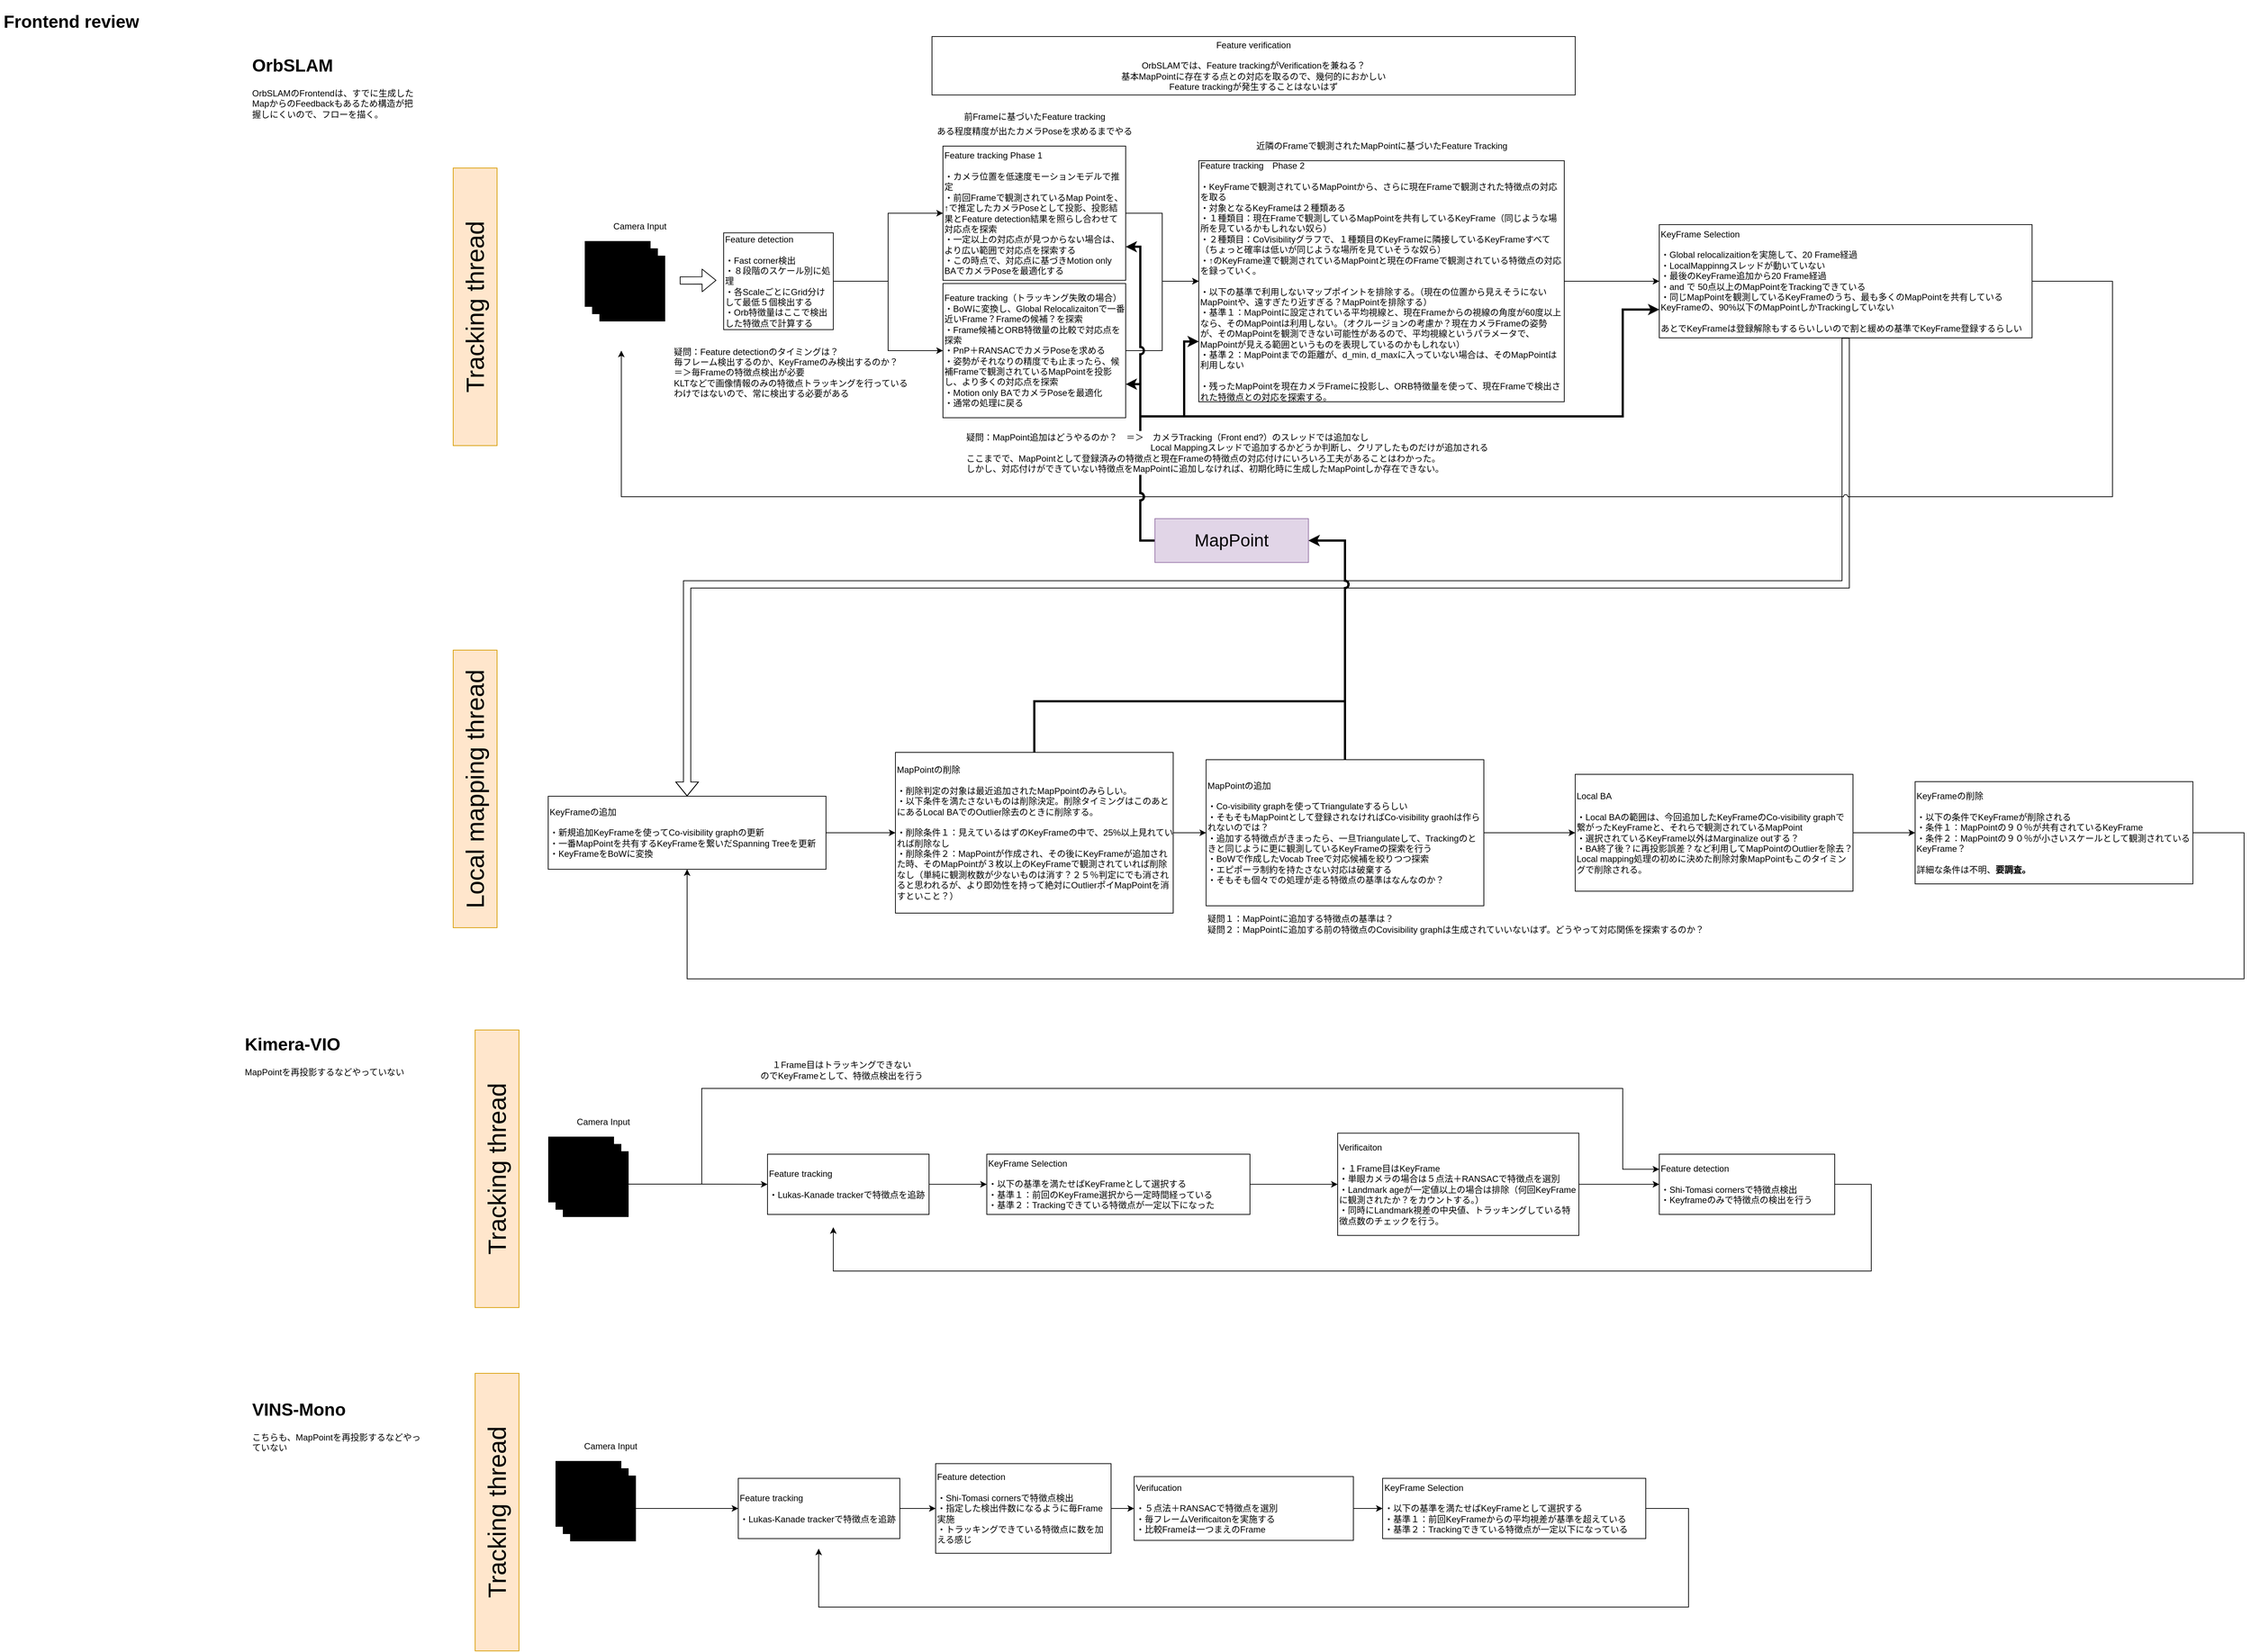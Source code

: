 <mxfile version="12.9.14" type="github">
  <diagram id="4V9aUl03h_kaWBGR1Yky" name="Fontend-review">
    <mxGraphModel dx="3092" dy="1490" grid="1" gridSize="10" guides="1" tooltips="1" connect="1" arrows="1" fold="1" page="1" pageScale="1" pageWidth="827" pageHeight="1169" math="0" shadow="0">
      <root>
        <mxCell id="0" />
        <mxCell id="1" parent="0" />
        <mxCell id="CZVS23kr_gq7ErG93lJm-48" value="" style="edgeStyle=orthogonalEdgeStyle;rounded=0;jumpStyle=arc;orthogonalLoop=1;jettySize=auto;html=1;fontSize=34;exitX=1;exitY=0.5;exitDx=0;exitDy=0;" parent="1" source="CZVS23kr_gq7ErG93lJm-42" target="CZVS23kr_gq7ErG93lJm-43" edge="1">
          <mxGeometry relative="1" as="geometry">
            <mxPoint x="1320" y="1170" as="sourcePoint" />
          </mxGeometry>
        </mxCell>
        <mxCell id="CZVS23kr_gq7ErG93lJm-1" value="&lt;h1&gt;OrbSLAM&lt;/h1&gt;&lt;p&gt;OrbSLAMのFrontendは、すでに生成したMapからのFeedbackもあるため構造が把握しにくいので、フローを描く。&lt;/p&gt;" style="text;html=1;strokeColor=none;fillColor=none;spacing=5;spacingTop=-20;whiteSpace=wrap;overflow=hidden;rounded=0;" parent="1" vertex="1">
          <mxGeometry x="-430" y="100" width="240" height="120" as="geometry" />
        </mxCell>
        <mxCell id="CZVS23kr_gq7ErG93lJm-2" value="&lt;h1&gt;Frontend review&lt;/h1&gt;" style="text;html=1;strokeColor=none;fillColor=none;spacing=5;spacingTop=-20;whiteSpace=wrap;overflow=hidden;rounded=0;" parent="1" vertex="1">
          <mxGeometry x="-770" y="40" width="260" height="40" as="geometry" />
        </mxCell>
        <mxCell id="CZVS23kr_gq7ErG93lJm-3" value="" style="shape=image;verticalLabelPosition=bottom;labelBackgroundColor=#ffffff;verticalAlign=top;aspect=fixed;imageAspect=0;image=https://cdn.tatsunoko-mall.com/res/tatsunoko/NTMX-8-2019-10-17-11-00-03/5da7cb232b18c;imageBackground=#000000;" parent="1" vertex="1">
          <mxGeometry x="30" y="360" width="90" height="90" as="geometry" />
        </mxCell>
        <mxCell id="CZVS23kr_gq7ErG93lJm-8" value="" style="shape=image;verticalLabelPosition=bottom;labelBackgroundColor=#ffffff;verticalAlign=top;aspect=fixed;imageAspect=0;image=https://cdn.tatsunoko-mall.com/res/tatsunoko/NTMX-8-2019-10-17-11-00-03/5da7cb232b18c;imageBackground=#000000;" parent="1" vertex="1">
          <mxGeometry x="40" y="370" width="90" height="90" as="geometry" />
        </mxCell>
        <mxCell id="CZVS23kr_gq7ErG93lJm-9" value="" style="shape=image;verticalLabelPosition=bottom;labelBackgroundColor=#ffffff;verticalAlign=top;aspect=fixed;imageAspect=0;image=https://cdn.tatsunoko-mall.com/res/tatsunoko/NTMX-8-2019-10-17-11-00-03/5da7cb232b18c;imageBackground=#000000;" parent="1" vertex="1">
          <mxGeometry x="50" y="380" width="90" height="90" as="geometry" />
        </mxCell>
        <mxCell id="CZVS23kr_gq7ErG93lJm-10" value="Camera Input" style="text;html=1;align=center;verticalAlign=middle;resizable=0;points=[];autosize=1;" parent="1" vertex="1">
          <mxGeometry x="60" y="330" width="90" height="20" as="geometry" />
        </mxCell>
        <mxCell id="CZVS23kr_gq7ErG93lJm-24" style="edgeStyle=orthogonalEdgeStyle;rounded=0;orthogonalLoop=1;jettySize=auto;html=1;" parent="1" source="CZVS23kr_gq7ErG93lJm-11" target="CZVS23kr_gq7ErG93lJm-12" edge="1">
          <mxGeometry relative="1" as="geometry" />
        </mxCell>
        <mxCell id="CZVS23kr_gq7ErG93lJm-25" style="edgeStyle=orthogonalEdgeStyle;rounded=0;orthogonalLoop=1;jettySize=auto;html=1;entryX=0;entryY=0.5;entryDx=0;entryDy=0;" parent="1" source="CZVS23kr_gq7ErG93lJm-11" target="CZVS23kr_gq7ErG93lJm-16" edge="1">
          <mxGeometry relative="1" as="geometry" />
        </mxCell>
        <mxCell id="CZVS23kr_gq7ErG93lJm-11" value="Feature detection&lt;br&gt;&lt;br&gt;・Fast corner検出&lt;br&gt;・８段階のスケール別に処理&lt;br&gt;・各ScaleごとにGrid分けして最低５個検出する&lt;br&gt;・Orb特徴量はここで検出した特徴点で計算する" style="rounded=0;whiteSpace=wrap;html=1;align=left;" parent="1" vertex="1">
          <mxGeometry x="220" y="348.75" width="150" height="132.5" as="geometry" />
        </mxCell>
        <mxCell id="CZVS23kr_gq7ErG93lJm-26" style="edgeStyle=orthogonalEdgeStyle;rounded=0;orthogonalLoop=1;jettySize=auto;html=1;" parent="1" source="CZVS23kr_gq7ErG93lJm-12" target="CZVS23kr_gq7ErG93lJm-19" edge="1">
          <mxGeometry relative="1" as="geometry" />
        </mxCell>
        <mxCell id="CZVS23kr_gq7ErG93lJm-12" value="Feature tracking Phase 1&lt;br&gt;&lt;br&gt;・カメラ位置を低速度モーションモデルで推定&lt;br&gt;・前回Frameで観測されているMap Pointを、↑で推定したカメラPoseとして投影、投影結果とFeature detection結果を照らし合わせて対応点を探索&lt;br&gt;・一定以上の対応点が見つからない場合は、より広い範囲で対応点を探索する&lt;br&gt;・この時点で、対応点に基づきMotion only BAでカメラPoseを最適化する" style="rounded=0;whiteSpace=wrap;html=1;align=left;" parent="1" vertex="1">
          <mxGeometry x="520" y="230" width="250" height="183.75" as="geometry" />
        </mxCell>
        <mxCell id="CZVS23kr_gq7ErG93lJm-13" value="Feature verification&lt;br&gt;&lt;br&gt;OrbSLAMでは、Feature trackingがVerificationを兼ねる？&lt;br&gt;基本MapPointに存在する点との対応を取るので、幾何的におかしい&lt;br&gt;Feature trackingが発生することはないはず" style="rounded=0;whiteSpace=wrap;html=1;align=center;" parent="1" vertex="1">
          <mxGeometry x="505" y="80" width="880" height="80" as="geometry" />
        </mxCell>
        <mxCell id="CZVS23kr_gq7ErG93lJm-14" value="疑問：Feature detectionのタイミングは？&lt;br&gt;毎フレーム検出するのか、KeyFrameのみ検出するのか？&lt;br&gt;＝＞毎Frameの特徴点検出が必要&lt;br&gt;KLTなどで画像情報のみの特徴点トラッキングを行っている&lt;br&gt;わけではないので、常に検出する必要がある" style="text;html=1;align=left;verticalAlign=middle;resizable=0;points=[];autosize=1;" parent="1" vertex="1">
          <mxGeometry x="150" y="500" width="340" height="80" as="geometry" />
        </mxCell>
        <mxCell id="CZVS23kr_gq7ErG93lJm-27" style="edgeStyle=orthogonalEdgeStyle;rounded=0;orthogonalLoop=1;jettySize=auto;html=1;entryX=0;entryY=0.5;entryDx=0;entryDy=0;" parent="1" source="CZVS23kr_gq7ErG93lJm-16" target="CZVS23kr_gq7ErG93lJm-19" edge="1">
          <mxGeometry relative="1" as="geometry" />
        </mxCell>
        <mxCell id="CZVS23kr_gq7ErG93lJm-16" value="Feature tracking（トラッキング失敗の場合）&lt;br&gt;・BoWに変換し、Global Relocalizaitonで一番近いFrame？Frameの候補？を探索&lt;br&gt;・Frame候補とORB特徴量の比較で対応点を探索&lt;br&gt;・PnP＋RANSACでカメラPoseを求める&lt;br&gt;・姿勢がそれなりの精度でも止まったら、候補Frameで観測されているMapPointを投影し、より多くの対応点を探索&lt;br&gt;・Motion only BAでカメラPoseを最適化&lt;br&gt;・通常の処理に戻る" style="rounded=0;whiteSpace=wrap;html=1;align=left;" parent="1" vertex="1">
          <mxGeometry x="520" y="418.12" width="250" height="183.75" as="geometry" />
        </mxCell>
        <mxCell id="CZVS23kr_gq7ErG93lJm-17" value="前Frameに基づいたFeature tracking" style="text;html=1;align=center;verticalAlign=middle;resizable=0;points=[];autosize=1;" parent="1" vertex="1">
          <mxGeometry x="540" y="180" width="210" height="20" as="geometry" />
        </mxCell>
        <mxCell id="CZVS23kr_gq7ErG93lJm-18" value="ある程度精度が出たカメラPoseを求めるまでやる" style="text;html=1;align=center;verticalAlign=middle;resizable=0;points=[];autosize=1;" parent="1" vertex="1">
          <mxGeometry x="505" y="200" width="280" height="20" as="geometry" />
        </mxCell>
        <mxCell id="CZVS23kr_gq7ErG93lJm-28" style="edgeStyle=orthogonalEdgeStyle;rounded=0;orthogonalLoop=1;jettySize=auto;html=1;" parent="1" source="CZVS23kr_gq7ErG93lJm-19" target="CZVS23kr_gq7ErG93lJm-23" edge="1">
          <mxGeometry relative="1" as="geometry" />
        </mxCell>
        <mxCell id="CZVS23kr_gq7ErG93lJm-19" value="Feature tracking　Phase 2&lt;br&gt;&lt;br&gt;・KeyFrameで観測されているMapPointから、さらに現在Frameで観測された特徴点の対応を取る&lt;br&gt;・対象となるKeyFrameは２種類ある&lt;br&gt;・１種類目：現在Frameで観測しているMapPointを共有しているKeyFrame（同じような場所を見ているかもしれない奴ら）&lt;br&gt;・２種類目：CoVisibilityグラフで、１種類目のKeyFrameに隣接しているKeyFrameすべて（ちょっと確率は低いが同じような場所を見ていそうな奴ら）&lt;br&gt;・↑のKeyFrame達で観測されているMapPointと現在のFrameで観測されている特徴点の対応を録っていく。&lt;br&gt;&lt;br&gt;・以下の基準で利用しないマップポイントを排除する。（現在の位置から見えそうにないMapPointや、遠すぎたり近すぎる？MapPointを排除する）&lt;br&gt;・基準１：MapPointに設定されている平均視線と、現在Frameからの視線の角度が60度以上なら、そのMapPointは利用しない。（オクルージョンの考慮か？現在カメラFrameの姿勢が、そのMapPointを観測できない可能性があるので、平均視線というパラメータで、MapPointが見える範囲というものを表現しているのかもしれない）&lt;br&gt;・基準２：MapPointまでの距離が、d_min, d_maxに入っていない場合は、そのMapPointは利用しない&lt;br&gt;&lt;br&gt;・残ったMapPointを現在カメラFrameに投影し、ORB特徴量を使って、現在Frameで検出された特徴点との対応を探索する。" style="rounded=0;whiteSpace=wrap;html=1;align=left;" parent="1" vertex="1">
          <mxGeometry x="870" y="250" width="500" height="330" as="geometry" />
        </mxCell>
        <mxCell id="CZVS23kr_gq7ErG93lJm-21" value="近隣のFrameで観測されたMapPointに基づいたFeature Tracking" style="text;html=1;align=center;verticalAlign=middle;resizable=0;points=[];autosize=1;" parent="1" vertex="1">
          <mxGeometry x="940" y="220" width="360" height="20" as="geometry" />
        </mxCell>
        <mxCell id="CZVS23kr_gq7ErG93lJm-40" style="edgeStyle=orthogonalEdgeStyle;rounded=0;orthogonalLoop=1;jettySize=auto;html=1;entryX=0.5;entryY=0;entryDx=0;entryDy=0;fontSize=34;jumpStyle=arc;shape=flexArrow;shadow=0;comic=0;" parent="1" source="CZVS23kr_gq7ErG93lJm-23" target="CZVS23kr_gq7ErG93lJm-39" edge="1">
          <mxGeometry relative="1" as="geometry">
            <Array as="points">
              <mxPoint x="1755" y="830" />
              <mxPoint x="170" y="830" />
            </Array>
          </mxGeometry>
        </mxCell>
        <mxCell id="CZVS23kr_gq7ErG93lJm-23" value="KeyFrame Selection&lt;br&gt;&lt;br&gt;・Global relocalizaitionを実施して、20 Frame経過&lt;br&gt;・LocalMappinngスレッドが動いていない&lt;br&gt;・最後のKeyFrame追加から20 Frame経過&lt;br&gt;・and で 50点以上のMapPointをTrackingできている&lt;br&gt;・同じMapPointを観測しているKeyFrameのうち、最も多くのMapPointを共有しているKeyFrameの、90%以下のMapPointしかTrackingしていない&lt;br&gt;&lt;br&gt;あとでKeyFrameは登録解除もするらいしいので割と緩めの基準でKeyFrame登録するらしい" style="rounded=0;whiteSpace=wrap;html=1;align=left;" parent="1" vertex="1">
          <mxGeometry x="1500" y="337.5" width="510" height="155" as="geometry" />
        </mxCell>
        <mxCell id="CZVS23kr_gq7ErG93lJm-30" value="" style="shape=flexArrow;endArrow=classic;html=1;" parent="1" edge="1">
          <mxGeometry width="50" height="50" relative="1" as="geometry">
            <mxPoint x="160" y="414" as="sourcePoint" />
            <mxPoint x="210" y="413.75" as="targetPoint" />
          </mxGeometry>
        </mxCell>
        <mxCell id="CZVS23kr_gq7ErG93lJm-35" value="Tracking thread" style="rounded=0;whiteSpace=wrap;html=1;align=center;rotation=-90;fillColor=#ffe6cc;strokeColor=#d79b00;fontSize=34;" parent="1" vertex="1">
          <mxGeometry x="-310" y="420" width="380" height="60" as="geometry" />
        </mxCell>
        <mxCell id="CZVS23kr_gq7ErG93lJm-38" value="Local mapping thread" style="rounded=0;whiteSpace=wrap;html=1;align=center;rotation=-90;fillColor=#ffe6cc;strokeColor=#d79b00;fontSize=34;" parent="1" vertex="1">
          <mxGeometry x="-310" y="1080" width="380" height="60" as="geometry" />
        </mxCell>
        <mxCell id="CZVS23kr_gq7ErG93lJm-47" style="edgeStyle=orthogonalEdgeStyle;rounded=0;jumpStyle=arc;orthogonalLoop=1;jettySize=auto;html=1;entryX=0;entryY=0.5;entryDx=0;entryDy=0;fontSize=34;" parent="1" source="CZVS23kr_gq7ErG93lJm-39" target="CZVS23kr_gq7ErG93lJm-41" edge="1">
          <mxGeometry relative="1" as="geometry">
            <mxPoint x="440" y="1170" as="targetPoint" />
          </mxGeometry>
        </mxCell>
        <mxCell id="CZVS23kr_gq7ErG93lJm-39" value="KeyFrameの追加&lt;br&gt;&lt;br&gt;・新規追加KeyFrameを使ってCo-visibility graphの更新&lt;br&gt;・一番MapPointを共有するKeyFrameを繋いだSpanning Treeを更新&lt;br&gt;・KeyFrameをBoWに変換" style="rounded=0;whiteSpace=wrap;html=1;align=left;" parent="1" vertex="1">
          <mxGeometry x="-20" y="1120" width="380" height="100" as="geometry" />
        </mxCell>
        <mxCell id="CZVS23kr_gq7ErG93lJm-50" style="edgeStyle=orthogonalEdgeStyle;rounded=0;jumpStyle=arc;orthogonalLoop=1;jettySize=auto;html=1;entryX=0;entryY=0.5;entryDx=0;entryDy=0;fontSize=34;" parent="1" source="CZVS23kr_gq7ErG93lJm-41" target="CZVS23kr_gq7ErG93lJm-42" edge="1">
          <mxGeometry relative="1" as="geometry" />
        </mxCell>
        <mxCell id="CZVS23kr_gq7ErG93lJm-56" style="edgeStyle=orthogonalEdgeStyle;rounded=0;comic=0;jumpStyle=arc;orthogonalLoop=1;jettySize=auto;html=1;entryX=1;entryY=0.5;entryDx=0;entryDy=0;shadow=0;fontSize=24;strokeWidth=3;" parent="1" source="CZVS23kr_gq7ErG93lJm-41" target="CZVS23kr_gq7ErG93lJm-54" edge="1">
          <mxGeometry relative="1" as="geometry">
            <Array as="points">
              <mxPoint x="645" y="990" />
              <mxPoint x="1070" y="990" />
              <mxPoint x="1070" y="770" />
            </Array>
          </mxGeometry>
        </mxCell>
        <mxCell id="CZVS23kr_gq7ErG93lJm-41" value="MapPointの削除&lt;br&gt;&lt;br&gt;・削除判定の対象は最近追加されたMapPpointのみらしい。&lt;br&gt;・以下条件を満たさないものは削除決定。削除タイミングはこのあとにあるLocal BAでのOutlier除去のときに削除する。&lt;br&gt;&lt;br&gt;・削除条件１：見えているはずのKeyFrameの中で、25%以上見れていれば削除なし&lt;br&gt;・削除条件２：MapPointが作成され、その後にKeyFrameが追加された時、そのMapPointが３枚以上のKeyFrameで観測されていれば削除なし（単純に観測枚数が少ないものは消す？２５％判定にでも消されると思われるが、より即効性を持って絶対にOutlierポイMapPointを消すといこと？）&lt;br&gt;" style="rounded=0;whiteSpace=wrap;html=1;align=left;" parent="1" vertex="1">
          <mxGeometry x="455" y="1060" width="380" height="220" as="geometry" />
        </mxCell>
        <mxCell id="CZVS23kr_gq7ErG93lJm-55" style="edgeStyle=orthogonalEdgeStyle;rounded=0;comic=0;jumpStyle=arc;orthogonalLoop=1;jettySize=auto;html=1;shadow=0;fontSize=24;strokeWidth=3;" parent="1" source="CZVS23kr_gq7ErG93lJm-42" target="CZVS23kr_gq7ErG93lJm-54" edge="1">
          <mxGeometry relative="1" as="geometry">
            <Array as="points">
              <mxPoint x="1070" y="770" />
            </Array>
          </mxGeometry>
        </mxCell>
        <mxCell id="CZVS23kr_gq7ErG93lJm-42" value="MapPointの追加&lt;br&gt;&lt;br&gt;・Co-visibility graphを使ってTriangulateするらしい&lt;br&gt;・そもそもMapPointとして登録されなければCo-visibility graohは作られないのでは？&lt;br&gt;・追加する特徴点がきまったら、一旦Triangulateして、Trackingのときと同じように更に観測しているKeyFrameの探索を行う&lt;br&gt;・BoWで作成したVocab Treeで対応候補を絞りつつ探索&lt;br&gt;・エピポーラ制約を持たさない対応は破棄する&lt;br&gt;・そもそも個々での処理が走る特徴点の基準はなんなのか？" style="rounded=0;whiteSpace=wrap;html=1;align=left;" parent="1" vertex="1">
          <mxGeometry x="880" y="1070" width="380" height="200" as="geometry" />
        </mxCell>
        <mxCell id="CZVS23kr_gq7ErG93lJm-49" style="edgeStyle=orthogonalEdgeStyle;rounded=0;jumpStyle=arc;orthogonalLoop=1;jettySize=auto;html=1;entryX=0;entryY=0.5;entryDx=0;entryDy=0;fontSize=34;" parent="1" source="CZVS23kr_gq7ErG93lJm-43" target="CZVS23kr_gq7ErG93lJm-44" edge="1">
          <mxGeometry relative="1" as="geometry" />
        </mxCell>
        <mxCell id="CZVS23kr_gq7ErG93lJm-43" value="Local BA&lt;br&gt;&lt;br&gt;・Local BAの範囲は、今回追加したKeyFrameのCo-visibility graphで繋がったKeyFrameと、それらで観測されているMapPoint&lt;br&gt;・選択されているKeyFrame以外はMarginalize outする？&lt;br&gt;・BA終了後？に再投影誤差？など利用してMapPointのOutlierを除去？Local mapping処理の初めに決めた削除対象MapPointもこのタイミングで削除される。" style="rounded=0;whiteSpace=wrap;html=1;align=left;" parent="1" vertex="1">
          <mxGeometry x="1385" y="1090" width="380" height="160" as="geometry" />
        </mxCell>
        <mxCell id="CZVS23kr_gq7ErG93lJm-51" style="edgeStyle=orthogonalEdgeStyle;rounded=0;jumpStyle=arc;orthogonalLoop=1;jettySize=auto;html=1;entryX=0.5;entryY=1;entryDx=0;entryDy=0;fontSize=34;" parent="1" source="CZVS23kr_gq7ErG93lJm-44" target="CZVS23kr_gq7ErG93lJm-39" edge="1">
          <mxGeometry relative="1" as="geometry">
            <Array as="points">
              <mxPoint x="2300" y="1170" />
              <mxPoint x="2300" y="1370" />
              <mxPoint x="170" y="1370" />
            </Array>
          </mxGeometry>
        </mxCell>
        <mxCell id="CZVS23kr_gq7ErG93lJm-44" value="KeyFrameの削除&lt;br&gt;&lt;br&gt;・以下の条件でKeyFrameが削除される&lt;br&gt;・条件１：MapPointの９０％が共有されているKeyFrame&lt;br&gt;・条件２：MapPointの９０％が小さいスケールとして観測されているKeyFrame？&lt;br&gt;&lt;br&gt;詳細な条件は不明、&lt;b&gt;要調査。&lt;/b&gt;" style="rounded=0;whiteSpace=wrap;html=1;align=left;" parent="1" vertex="1">
          <mxGeometry x="1850" y="1100" width="380" height="140" as="geometry" />
        </mxCell>
        <mxCell id="CZVS23kr_gq7ErG93lJm-46" value="疑問１：MapPointに追加する特徴点の基準は？&lt;br&gt;疑問２：MapPointに追加する前の特徴点のCovisibility graphは生成されていいないはず。どうやって対応関係を探索するのか？" style="text;html=1;align=left;verticalAlign=middle;resizable=0;points=[];autosize=1;" parent="1" vertex="1">
          <mxGeometry x="880" y="1280" width="690" height="30" as="geometry" />
        </mxCell>
        <mxCell id="CZVS23kr_gq7ErG93lJm-31" style="edgeStyle=orthogonalEdgeStyle;rounded=0;orthogonalLoop=1;jettySize=auto;html=1;exitX=1;exitY=0.5;exitDx=0;exitDy=0;jumpStyle=arc;" parent="1" source="CZVS23kr_gq7ErG93lJm-23" edge="1">
          <mxGeometry relative="1" as="geometry">
            <mxPoint x="80" y="510" as="targetPoint" />
            <Array as="points">
              <mxPoint x="2120" y="415" />
              <mxPoint x="2120" y="710" />
              <mxPoint x="80" y="710" />
            </Array>
          </mxGeometry>
        </mxCell>
        <mxCell id="CZVS23kr_gq7ErG93lJm-53" value="&lt;h1&gt;Kimera-VIO&lt;/h1&gt;&lt;p&gt;MapPointを再投影するなどやっていない&lt;/p&gt;" style="text;html=1;strokeColor=none;fillColor=none;spacing=5;spacingTop=-20;whiteSpace=wrap;overflow=hidden;rounded=0;" parent="1" vertex="1">
          <mxGeometry x="-440" y="1440" width="240" height="80" as="geometry" />
        </mxCell>
        <mxCell id="CZVS23kr_gq7ErG93lJm-57" style="edgeStyle=orthogonalEdgeStyle;rounded=0;comic=0;jumpStyle=arc;orthogonalLoop=1;jettySize=auto;html=1;entryX=1;entryY=0.75;entryDx=0;entryDy=0;shadow=0;fontSize=24;strokeWidth=3;" parent="1" source="CZVS23kr_gq7ErG93lJm-54" target="CZVS23kr_gq7ErG93lJm-16" edge="1">
          <mxGeometry relative="1" as="geometry" />
        </mxCell>
        <mxCell id="CZVS23kr_gq7ErG93lJm-58" style="edgeStyle=orthogonalEdgeStyle;rounded=0;comic=0;jumpStyle=arc;orthogonalLoop=1;jettySize=auto;html=1;entryX=1;entryY=0.75;entryDx=0;entryDy=0;shadow=0;fontSize=24;strokeWidth=3;" parent="1" source="CZVS23kr_gq7ErG93lJm-54" target="CZVS23kr_gq7ErG93lJm-12" edge="1">
          <mxGeometry relative="1" as="geometry" />
        </mxCell>
        <mxCell id="CZVS23kr_gq7ErG93lJm-59" style="edgeStyle=orthogonalEdgeStyle;rounded=0;comic=0;jumpStyle=arc;orthogonalLoop=1;jettySize=auto;html=1;entryX=0;entryY=0.75;entryDx=0;entryDy=0;shadow=0;fontSize=24;strokeWidth=3;" parent="1" source="CZVS23kr_gq7ErG93lJm-54" target="CZVS23kr_gq7ErG93lJm-19" edge="1">
          <mxGeometry relative="1" as="geometry">
            <Array as="points">
              <mxPoint x="790" y="770" />
              <mxPoint x="790" y="600" />
              <mxPoint x="850" y="600" />
              <mxPoint x="850" y="497" />
            </Array>
          </mxGeometry>
        </mxCell>
        <mxCell id="CZVS23kr_gq7ErG93lJm-60" style="edgeStyle=orthogonalEdgeStyle;rounded=0;comic=0;jumpStyle=arc;orthogonalLoop=1;jettySize=auto;html=1;entryX=0;entryY=0.75;entryDx=0;entryDy=0;shadow=0;strokeWidth=3;fontSize=24;" parent="1" source="CZVS23kr_gq7ErG93lJm-54" target="CZVS23kr_gq7ErG93lJm-23" edge="1">
          <mxGeometry relative="1" as="geometry">
            <Array as="points">
              <mxPoint x="790" y="770" />
              <mxPoint x="790" y="600" />
              <mxPoint x="1450" y="600" />
              <mxPoint x="1450" y="454" />
            </Array>
          </mxGeometry>
        </mxCell>
        <mxCell id="CZVS23kr_gq7ErG93lJm-54" value="MapPoint" style="rounded=0;whiteSpace=wrap;html=1;align=center;fontSize=24;fillColor=#e1d5e7;strokeColor=#9673a6;" parent="1" vertex="1">
          <mxGeometry x="810" y="740" width="210" height="60" as="geometry" />
        </mxCell>
        <mxCell id="CZVS23kr_gq7ErG93lJm-22" value="疑問：MapPoint追加はどうやるのか？　＝＞　カメラTracking（Front end?）のスレッドでは追加なし&lt;br&gt;　　　　　　　　　　　　　　　　　　　　　Local Mappingスレッドで追加するかどうか判断し、クリアしたものだけが追加される&lt;br&gt;ここまでで、MapPointとして登録済みの特徴点と現在Frameの特徴点の対応付けにいろいろ工夫があることはわかった。&lt;br&gt;しかし、対応付けができていない特徴点をMapPointに追加しなければ、初期化時に生成したMapPointしか存在できない。" style="text;html=1;align=left;verticalAlign=middle;resizable=0;points=[];autosize=1;fillColor=#ffffff;" parent="1" vertex="1">
          <mxGeometry x="550" y="620" width="730" height="60" as="geometry" />
        </mxCell>
        <mxCell id="UyCWRXfSo20qLZG2_h02-1" value="" style="shape=image;verticalLabelPosition=bottom;labelBackgroundColor=#ffffff;verticalAlign=top;aspect=fixed;imageAspect=0;image=https://cdn.tatsunoko-mall.com/res/tatsunoko/NTMX-8-2019-10-17-11-00-03/5da7cb232b18c;imageBackground=#000000;" vertex="1" parent="1">
          <mxGeometry x="-20" y="1586" width="90" height="90" as="geometry" />
        </mxCell>
        <mxCell id="UyCWRXfSo20qLZG2_h02-2" value="" style="shape=image;verticalLabelPosition=bottom;labelBackgroundColor=#ffffff;verticalAlign=top;aspect=fixed;imageAspect=0;image=https://cdn.tatsunoko-mall.com/res/tatsunoko/NTMX-8-2019-10-17-11-00-03/5da7cb232b18c;imageBackground=#000000;" vertex="1" parent="1">
          <mxGeometry x="-10" y="1596" width="90" height="90" as="geometry" />
        </mxCell>
        <mxCell id="UyCWRXfSo20qLZG2_h02-17" style="edgeStyle=orthogonalEdgeStyle;rounded=0;orthogonalLoop=1;jettySize=auto;html=1;entryX=0;entryY=0.25;entryDx=0;entryDy=0;exitX=1;exitY=0.5;exitDx=0;exitDy=0;" edge="1" parent="1" source="UyCWRXfSo20qLZG2_h02-3" target="UyCWRXfSo20qLZG2_h02-9">
          <mxGeometry relative="1" as="geometry">
            <mxPoint x="1180" y="1490" as="targetPoint" />
            <mxPoint x="130" y="1651" as="sourcePoint" />
            <Array as="points">
              <mxPoint x="190" y="1651" />
              <mxPoint x="190" y="1520" />
              <mxPoint x="1450" y="1520" />
              <mxPoint x="1450" y="1631" />
            </Array>
          </mxGeometry>
        </mxCell>
        <mxCell id="UyCWRXfSo20qLZG2_h02-27" style="edgeStyle=orthogonalEdgeStyle;rounded=0;orthogonalLoop=1;jettySize=auto;html=1;entryX=0;entryY=0.5;entryDx=0;entryDy=0;" edge="1" parent="1" source="UyCWRXfSo20qLZG2_h02-3" target="UyCWRXfSo20qLZG2_h02-5">
          <mxGeometry relative="1" as="geometry" />
        </mxCell>
        <mxCell id="UyCWRXfSo20qLZG2_h02-3" value="" style="shape=image;verticalLabelPosition=bottom;labelBackgroundColor=#ffffff;verticalAlign=top;aspect=fixed;imageAspect=0;image=https://cdn.tatsunoko-mall.com/res/tatsunoko/NTMX-8-2019-10-17-11-00-03/5da7cb232b18c;imageBackground=#000000;" vertex="1" parent="1">
          <mxGeometry y="1606" width="90" height="90" as="geometry" />
        </mxCell>
        <mxCell id="UyCWRXfSo20qLZG2_h02-4" value="Camera Input" style="text;html=1;align=center;verticalAlign=middle;resizable=0;points=[];autosize=1;" vertex="1" parent="1">
          <mxGeometry x="10" y="1556" width="90" height="20" as="geometry" />
        </mxCell>
        <mxCell id="UyCWRXfSo20qLZG2_h02-12" style="edgeStyle=orthogonalEdgeStyle;rounded=0;orthogonalLoop=1;jettySize=auto;html=1;entryX=0;entryY=0.5;entryDx=0;entryDy=0;" edge="1" parent="1" source="UyCWRXfSo20qLZG2_h02-5" target="UyCWRXfSo20qLZG2_h02-6">
          <mxGeometry relative="1" as="geometry" />
        </mxCell>
        <mxCell id="UyCWRXfSo20qLZG2_h02-5" value="Feature tracking&lt;br&gt;&lt;br&gt;・Lukas-Kanade trackerで特徴点を追跡" style="rounded=0;whiteSpace=wrap;html=1;align=left;" vertex="1" parent="1">
          <mxGeometry x="280" y="1610" width="221" height="82.5" as="geometry" />
        </mxCell>
        <mxCell id="UyCWRXfSo20qLZG2_h02-13" style="edgeStyle=orthogonalEdgeStyle;rounded=0;orthogonalLoop=1;jettySize=auto;html=1;entryX=0;entryY=0.5;entryDx=0;entryDy=0;" edge="1" parent="1" source="UyCWRXfSo20qLZG2_h02-6" target="UyCWRXfSo20qLZG2_h02-10">
          <mxGeometry relative="1" as="geometry" />
        </mxCell>
        <mxCell id="UyCWRXfSo20qLZG2_h02-6" value="KeyFrame Selection&lt;br&gt;&lt;br&gt;・以下の基準を満たせばKeyFrameとして選択する&lt;br&gt;・基準１：前回のKeyFrame選択から一定時間経っている&lt;br&gt;・基準２：Trackingできている特徴点が一定以下になった" style="rounded=0;whiteSpace=wrap;html=1;align=left;" vertex="1" parent="1">
          <mxGeometry x="580" y="1610" width="360" height="82.5" as="geometry" />
        </mxCell>
        <mxCell id="UyCWRXfSo20qLZG2_h02-15" style="edgeStyle=orthogonalEdgeStyle;rounded=0;orthogonalLoop=1;jettySize=auto;html=1;" edge="1" parent="1" source="UyCWRXfSo20qLZG2_h02-9">
          <mxGeometry relative="1" as="geometry">
            <mxPoint x="370" y="1710" as="targetPoint" />
            <Array as="points">
              <mxPoint x="1790" y="1651" />
              <mxPoint x="1790" y="1770" />
              <mxPoint x="370" y="1770" />
            </Array>
          </mxGeometry>
        </mxCell>
        <mxCell id="UyCWRXfSo20qLZG2_h02-9" value="Feature detection&lt;br&gt;&lt;br&gt;・Shi-Tomasi cornersで特徴点検出&lt;br&gt;・Keyframeのみで特徴点の検出を行う" style="rounded=0;whiteSpace=wrap;html=1;align=left;" vertex="1" parent="1">
          <mxGeometry x="1500" y="1610" width="240" height="82.5" as="geometry" />
        </mxCell>
        <mxCell id="UyCWRXfSo20qLZG2_h02-14" style="edgeStyle=orthogonalEdgeStyle;rounded=0;orthogonalLoop=1;jettySize=auto;html=1;entryX=0;entryY=0.5;entryDx=0;entryDy=0;" edge="1" parent="1" source="UyCWRXfSo20qLZG2_h02-10" target="UyCWRXfSo20qLZG2_h02-9">
          <mxGeometry relative="1" as="geometry" />
        </mxCell>
        <mxCell id="UyCWRXfSo20qLZG2_h02-10" value="Verificaiton&lt;br&gt;&lt;br&gt;・１Frame目はKeyFrame&lt;br&gt;・単眼カメラの場合は５点法＋RANSACで特徴点を選別&lt;br&gt;・Landmark ageが一定値以上の場合は排除（何回KeyFrameに観測されたか？をカウントする。）&lt;br&gt;・同時にLandmark視差の中央値、トラッキングしている特徴点数のチェックを行う。" style="rounded=0;whiteSpace=wrap;html=1;align=left;" vertex="1" parent="1">
          <mxGeometry x="1060" y="1581.25" width="330" height="140" as="geometry" />
        </mxCell>
        <mxCell id="UyCWRXfSo20qLZG2_h02-18" value="１Frame目はトラッキングできない&lt;br&gt;のでKeyFrameとして、特徴点検出を行う" style="text;html=1;align=center;verticalAlign=middle;resizable=0;points=[];autosize=1;" vertex="1" parent="1">
          <mxGeometry x="261" y="1480" width="240" height="30" as="geometry" />
        </mxCell>
        <mxCell id="UyCWRXfSo20qLZG2_h02-19" value="Tracking thread" style="rounded=0;whiteSpace=wrap;html=1;align=center;rotation=-90;fillColor=#ffe6cc;strokeColor=#d79b00;fontSize=34;" vertex="1" parent="1">
          <mxGeometry x="-280" y="1600" width="380" height="60" as="geometry" />
        </mxCell>
        <mxCell id="UyCWRXfSo20qLZG2_h02-21" value="&lt;h1&gt;VINS-Mono&lt;/h1&gt;&lt;p&gt;こちらも、MapPointを再投影するなどやっていない&lt;/p&gt;" style="text;html=1;strokeColor=none;fillColor=none;spacing=5;spacingTop=-20;whiteSpace=wrap;overflow=hidden;rounded=0;" vertex="1" parent="1">
          <mxGeometry x="-430" y="1940" width="240" height="80" as="geometry" />
        </mxCell>
        <mxCell id="UyCWRXfSo20qLZG2_h02-22" value="" style="shape=image;verticalLabelPosition=bottom;labelBackgroundColor=#ffffff;verticalAlign=top;aspect=fixed;imageAspect=0;image=https://cdn.tatsunoko-mall.com/res/tatsunoko/NTMX-8-2019-10-17-11-00-03/5da7cb232b18c;imageBackground=#000000;" vertex="1" parent="1">
          <mxGeometry x="-10" y="2030" width="90" height="90" as="geometry" />
        </mxCell>
        <mxCell id="UyCWRXfSo20qLZG2_h02-23" value="" style="shape=image;verticalLabelPosition=bottom;labelBackgroundColor=#ffffff;verticalAlign=top;aspect=fixed;imageAspect=0;image=https://cdn.tatsunoko-mall.com/res/tatsunoko/NTMX-8-2019-10-17-11-00-03/5da7cb232b18c;imageBackground=#000000;" vertex="1" parent="1">
          <mxGeometry y="2040" width="90" height="90" as="geometry" />
        </mxCell>
        <mxCell id="UyCWRXfSo20qLZG2_h02-33" style="edgeStyle=orthogonalEdgeStyle;rounded=0;orthogonalLoop=1;jettySize=auto;html=1;" edge="1" parent="1" source="UyCWRXfSo20qLZG2_h02-24" target="UyCWRXfSo20qLZG2_h02-32">
          <mxGeometry relative="1" as="geometry">
            <mxPoint x="200.0" y="2095" as="targetPoint" />
          </mxGeometry>
        </mxCell>
        <mxCell id="UyCWRXfSo20qLZG2_h02-24" value="" style="shape=image;verticalLabelPosition=bottom;labelBackgroundColor=#ffffff;verticalAlign=top;aspect=fixed;imageAspect=0;image=https://cdn.tatsunoko-mall.com/res/tatsunoko/NTMX-8-2019-10-17-11-00-03/5da7cb232b18c;imageBackground=#000000;" vertex="1" parent="1">
          <mxGeometry x="10" y="2050" width="90" height="90" as="geometry" />
        </mxCell>
        <mxCell id="UyCWRXfSo20qLZG2_h02-25" value="Camera Input" style="text;html=1;align=center;verticalAlign=middle;resizable=0;points=[];autosize=1;" vertex="1" parent="1">
          <mxGeometry x="20" y="2000" width="90" height="20" as="geometry" />
        </mxCell>
        <mxCell id="UyCWRXfSo20qLZG2_h02-26" value="Tracking thread" style="rounded=0;whiteSpace=wrap;html=1;align=center;rotation=-90;fillColor=#ffe6cc;strokeColor=#d79b00;fontSize=34;" vertex="1" parent="1">
          <mxGeometry x="-280" y="2070" width="380" height="60" as="geometry" />
        </mxCell>
        <mxCell id="UyCWRXfSo20qLZG2_h02-35" value="" style="edgeStyle=orthogonalEdgeStyle;rounded=0;orthogonalLoop=1;jettySize=auto;html=1;" edge="1" parent="1" source="UyCWRXfSo20qLZG2_h02-28" target="UyCWRXfSo20qLZG2_h02-29">
          <mxGeometry relative="1" as="geometry" />
        </mxCell>
        <mxCell id="UyCWRXfSo20qLZG2_h02-28" value="Feature detection&lt;br&gt;&lt;br&gt;・Shi-Tomasi cornersで特徴点検出&lt;br&gt;・指定した検出件数になるように毎Frame実施&lt;br&gt;・トラッキングできている特徴点に数を加える感じ" style="rounded=0;whiteSpace=wrap;html=1;align=left;" vertex="1" parent="1">
          <mxGeometry x="510" y="2033.66" width="240" height="122.69" as="geometry" />
        </mxCell>
        <mxCell id="UyCWRXfSo20qLZG2_h02-37" value="" style="edgeStyle=orthogonalEdgeStyle;rounded=0;orthogonalLoop=1;jettySize=auto;html=1;" edge="1" parent="1" source="UyCWRXfSo20qLZG2_h02-29" target="UyCWRXfSo20qLZG2_h02-31">
          <mxGeometry relative="1" as="geometry" />
        </mxCell>
        <mxCell id="UyCWRXfSo20qLZG2_h02-29" value="Verifucation&lt;br&gt;&lt;br&gt;・５点法＋RANSACで特徴点を選別&lt;br&gt;・毎フレームVerificaitonを実施する&lt;br&gt;・比較Frameは一つまえのFrame" style="rounded=0;whiteSpace=wrap;html=1;align=left;" vertex="1" parent="1">
          <mxGeometry x="781.5" y="2051.32" width="300" height="87.37" as="geometry" />
        </mxCell>
        <mxCell id="UyCWRXfSo20qLZG2_h02-39" value="" style="edgeStyle=orthogonalEdgeStyle;rounded=0;orthogonalLoop=1;jettySize=auto;html=1;" edge="1" parent="1" source="UyCWRXfSo20qLZG2_h02-31">
          <mxGeometry relative="1" as="geometry">
            <mxPoint x="350" y="2150" as="targetPoint" />
            <Array as="points">
              <mxPoint x="1540" y="2095" />
              <mxPoint x="1540" y="2230" />
              <mxPoint x="350" y="2230" />
            </Array>
          </mxGeometry>
        </mxCell>
        <mxCell id="UyCWRXfSo20qLZG2_h02-31" value="KeyFrame Selection&lt;br&gt;&lt;br&gt;・以下の基準を満たせばKeyFrameとして選択する&lt;br&gt;・基準１：前回KeyFrameからの平均視差が基準を超えている&lt;br&gt;・基準２：Trackingできている特徴点が一定以下になっている" style="rounded=0;whiteSpace=wrap;html=1;align=left;" vertex="1" parent="1">
          <mxGeometry x="1121.5" y="2053.755" width="360" height="82.5" as="geometry" />
        </mxCell>
        <mxCell id="UyCWRXfSo20qLZG2_h02-34" value="" style="edgeStyle=orthogonalEdgeStyle;rounded=0;orthogonalLoop=1;jettySize=auto;html=1;" edge="1" parent="1" source="UyCWRXfSo20qLZG2_h02-32" target="UyCWRXfSo20qLZG2_h02-28">
          <mxGeometry relative="1" as="geometry" />
        </mxCell>
        <mxCell id="UyCWRXfSo20qLZG2_h02-32" value="Feature tracking&lt;br&gt;&lt;br&gt;・Lukas-Kanade trackerで特徴点を追跡" style="rounded=0;whiteSpace=wrap;html=1;align=left;" vertex="1" parent="1">
          <mxGeometry x="240" y="2053.755" width="221" height="82.5" as="geometry" />
        </mxCell>
      </root>
    </mxGraphModel>
  </diagram>
</mxfile>
